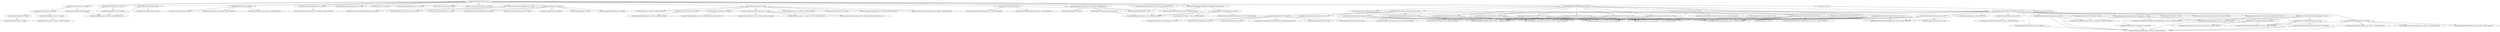digraph DraqueT__PolyGlot {
	"org.DarisaDesigns:PolyGlotLinA:jar:3.6.1" -> "org.openjfx:javafx-controls:jar:20.0.2:compile" ; 
	"org.DarisaDesigns:PolyGlotLinA:jar:3.6.1" -> "org.openjfx:javafx-media:jar:20.0.2:compile" ; 
	"org.DarisaDesigns:PolyGlotLinA:jar:3.6.1" -> "org.openjfx:javafx-swing:jar:20.0.2:compile" ; 
	"org.DarisaDesigns:PolyGlotLinA:jar:3.6.1" -> "org.openjfx:javafx-web:jar:20.0.2:compile" ; 
	"org.DarisaDesigns:PolyGlotLinA:jar:3.6.1" -> "org.apache.commons:commons-text:jar:1.12.0:compile" ; 
	"org.DarisaDesigns:PolyGlotLinA:jar:3.6.1" -> "net.java.dev.swing-layout:swing-layout:jar:1.0.2:compile" ; 
	"org.DarisaDesigns:PolyGlotLinA:jar:3.6.1" -> "org.jsoup:jsoup:jar:1.18.1:compile" ; 
	"org.DarisaDesigns:PolyGlotLinA:jar:3.6.1" -> "org.apache.commons:commons-csv:jar:1.10.0:compile" ; 
	"org.DarisaDesigns:PolyGlotLinA:jar:3.6.1" -> "commons-lang:commons-lang:jar:2.6:compile" ; 
	"org.DarisaDesigns:PolyGlotLinA:jar:3.6.1" -> "org.apache.commons:commons-lang3:jar:3.14.0:compile" ; 
	"org.DarisaDesigns:PolyGlotLinA:jar:3.6.1" -> "com.fasterxml.jackson.core:jackson-databind:jar:2.15.2:compile" ; 
	"org.DarisaDesigns:PolyGlotLinA:jar:3.6.1" -> "org.apache.poi:poi:jar:5.4.0:compile" ; 
	"org.DarisaDesigns:PolyGlotLinA:jar:3.6.1" -> "org.apache.poi:poi-ooxml:jar:5.4.0:compile" ; 
	"org.DarisaDesigns:PolyGlotLinA:jar:3.6.1" -> "org.junit.jupiter:junit-jupiter:jar:5.9.0:test" ; 
	"org.DarisaDesigns:PolyGlotLinA:jar:3.6.1" -> "org.junit.jupiter:junit-jupiter-api:jar:5.9.0:test (scope not updated to test)" ; 
	"org.DarisaDesigns:PolyGlotLinA:jar:3.6.1" -> "org.junit.jupiter:junit-jupiter-params:jar:5.9.0:test (scope not updated to test)" ; 
	"org.DarisaDesigns:PolyGlotLinA:jar:3.6.1" -> "org.junit.jupiter:junit-jupiter-engine:jar:5.9.0:test (scope not updated to test)" ; 
	"org.DarisaDesigns:PolyGlotLinA:jar:3.6.1" -> "org.seleniumhq.selenium:selenium-java:jar:4.14.0:test" ; 
	"org.DarisaDesigns:PolyGlotLinA:jar:3.6.1" -> "junit:junit:jar:4.13.2:test" ; 
	"org.openjfx:javafx-controls:jar:20.0.2:compile" -> "org.openjfx:javafx-controls:jar:win:20.0.2:compile" ; 
	"org.openjfx:javafx-controls:jar:20.0.2:compile" -> "org.openjfx:javafx-graphics:jar:20.0.2:compile" ; 
	"org.openjfx:javafx-controls:jar:win:20.0.2:compile" -> "(org.openjfx:javafx-graphics:jar:20.0.2:compile - omitted for duplicate)" ; 
	"org.openjfx:javafx-graphics:jar:20.0.2:compile" -> "org.openjfx:javafx-graphics:jar:win:20.0.2:compile" ; 
	"org.openjfx:javafx-graphics:jar:20.0.2:compile" -> "org.openjfx:javafx-base:jar:20.0.2:compile" ; 
	"org.openjfx:javafx-graphics:jar:win:20.0.2:compile" -> "(org.openjfx:javafx-base:jar:20.0.2:compile - omitted for duplicate)" ; 
	"org.openjfx:javafx-base:jar:20.0.2:compile" -> "org.openjfx:javafx-base:jar:win:20.0.2:compile" ; 
	"org.openjfx:javafx-media:jar:20.0.2:compile" -> "org.openjfx:javafx-media:jar:win:20.0.2:compile" ; 
	"org.openjfx:javafx-media:jar:20.0.2:compile" -> "(org.openjfx:javafx-graphics:jar:20.0.2:compile - omitted for duplicate)" ; 
	"org.openjfx:javafx-media:jar:win:20.0.2:compile" -> "(org.openjfx:javafx-graphics:jar:20.0.2:compile - omitted for duplicate)" ; 
	"org.openjfx:javafx-swing:jar:20.0.2:compile" -> "org.openjfx:javafx-swing:jar:win:20.0.2:compile" ; 
	"org.openjfx:javafx-swing:jar:20.0.2:compile" -> "(org.openjfx:javafx-graphics:jar:20.0.2:compile - omitted for duplicate)" ; 
	"org.openjfx:javafx-web:jar:20.0.2:compile" -> "org.openjfx:javafx-web:jar:win:20.0.2:compile" ; 
	"org.openjfx:javafx-web:jar:20.0.2:compile" -> "(org.openjfx:javafx-controls:jar:20.0.2:compile - omitted for duplicate)" ; 
	"org.openjfx:javafx-web:jar:20.0.2:compile" -> "(org.openjfx:javafx-media:jar:20.0.2:compile - omitted for duplicate)" ; 
	"org.apache.commons:commons-text:jar:1.12.0:compile" -> "(org.apache.commons:commons-lang3:jar:3.14.0:compile - omitted for duplicate)" ; 
	"com.fasterxml.jackson.core:jackson-databind:jar:2.15.2:compile" -> "com.fasterxml.jackson.core:jackson-annotations:jar:2.15.2:compile" ; 
	"com.fasterxml.jackson.core:jackson-databind:jar:2.15.2:compile" -> "com.fasterxml.jackson.core:jackson-core:jar:2.15.2:compile" ; 
	"org.apache.poi:poi:jar:5.4.0:compile" -> "commons-codec:commons-codec:jar:1.17.1:compile" ; 
	"org.apache.poi:poi:jar:5.4.0:compile" -> "org.apache.commons:commons-collections4:jar:4.4:compile" ; 
	"org.apache.poi:poi:jar:5.4.0:compile" -> "org.apache.commons:commons-math3:jar:3.6.1:compile" ; 
	"org.apache.poi:poi:jar:5.4.0:compile" -> "commons-io:commons-io:jar:2.18.0:compile" ; 
	"org.apache.poi:poi:jar:5.4.0:compile" -> "com.zaxxer:SparseBitSet:jar:1.3:compile" ; 
	"org.apache.poi:poi:jar:5.4.0:compile" -> "org.apache.logging.log4j:log4j-api:jar:2.24.3:compile" ; 
	"org.apache.poi:poi-ooxml:jar:5.4.0:compile" -> "(org.apache.poi:poi:jar:5.4.0:compile - omitted for duplicate)" ; 
	"org.apache.poi:poi-ooxml:jar:5.4.0:compile" -> "org.apache.poi:poi-ooxml-lite:jar:5.4.0:compile" ; 
	"org.apache.poi:poi-ooxml:jar:5.4.0:compile" -> "org.apache.xmlbeans:xmlbeans:jar:5.3.0:compile" ; 
	"org.apache.poi:poi-ooxml:jar:5.4.0:compile" -> "org.apache.commons:commons-compress:jar:1.27.1:compile" ; 
	"org.apache.poi:poi-ooxml:jar:5.4.0:compile" -> "(commons-io:commons-io:jar:2.18.0:compile - omitted for duplicate)" ; 
	"org.apache.poi:poi-ooxml:jar:5.4.0:compile" -> "com.github.virtuald:curvesapi:jar:1.08:compile" ; 
	"org.apache.poi:poi-ooxml:jar:5.4.0:compile" -> "(org.apache.logging.log4j:log4j-api:jar:2.24.3:compile - omitted for duplicate)" ; 
	"org.apache.poi:poi-ooxml:jar:5.4.0:compile" -> "(org.apache.commons:commons-collections4:jar:4.4:compile - omitted for duplicate)" ; 
	"org.apache.poi:poi-ooxml-lite:jar:5.4.0:compile" -> "(org.apache.xmlbeans:xmlbeans:jar:5.3.0:compile - omitted for duplicate)" ; 
	"org.apache.xmlbeans:xmlbeans:jar:5.3.0:compile" -> "(org.apache.logging.log4j:log4j-api:jar:2.24.2:compile - omitted for conflict with 2.24.3)" ; 
	"org.apache.commons:commons-compress:jar:1.27.1:compile" -> "(commons-codec:commons-codec:jar:1.17.1:compile - omitted for duplicate)" ; 
	"org.apache.commons:commons-compress:jar:1.27.1:compile" -> "(commons-io:commons-io:jar:2.16.1:compile - omitted for conflict with 2.18.0)" ; 
	"org.apache.commons:commons-compress:jar:1.27.1:compile" -> "(org.apache.commons:commons-lang3:jar:3.16.0:compile - omitted for conflict with 3.14.0)" ; 
	"org.junit.jupiter:junit-jupiter:jar:5.9.0:test" -> "(org.junit.jupiter:junit-jupiter-api:jar:5.9.0:test - omitted for duplicate)" ; 
	"org.junit.jupiter:junit-jupiter:jar:5.9.0:test" -> "(org.junit.jupiter:junit-jupiter-params:jar:5.9.0:test - omitted for duplicate)" ; 
	"org.junit.jupiter:junit-jupiter:jar:5.9.0:test" -> "(org.junit.jupiter:junit-jupiter-engine:jar:5.9.0:test - omitted for duplicate)" ; 
	"org.junit.jupiter:junit-jupiter-api:jar:5.9.0:test (scope not updated to test)" -> "org.opentest4j:opentest4j:jar:1.2.0:test" ; 
	"org.junit.jupiter:junit-jupiter-api:jar:5.9.0:test (scope not updated to test)" -> "org.junit.platform:junit-platform-commons:jar:1.9.0:test" ; 
	"org.junit.jupiter:junit-jupiter-api:jar:5.9.0:test (scope not updated to test)" -> "org.apiguardian:apiguardian-api:jar:1.1.2:test" ; 
	"org.junit.platform:junit-platform-commons:jar:1.9.0:test" -> "(org.apiguardian:apiguardian-api:jar:1.1.2:test - omitted for duplicate)" ; 
	"org.junit.jupiter:junit-jupiter-params:jar:5.9.0:test (scope not updated to test)" -> "(org.junit.jupiter:junit-jupiter-api:jar:5.9.0:test - omitted for duplicate)" ; 
	"org.junit.jupiter:junit-jupiter-params:jar:5.9.0:test (scope not updated to test)" -> "(org.apiguardian:apiguardian-api:jar:1.1.2:test - omitted for duplicate)" ; 
	"org.junit.jupiter:junit-jupiter-engine:jar:5.9.0:test (scope not updated to test)" -> "org.junit.platform:junit-platform-engine:jar:1.9.0:test" ; 
	"org.junit.jupiter:junit-jupiter-engine:jar:5.9.0:test (scope not updated to test)" -> "(org.junit.jupiter:junit-jupiter-api:jar:5.9.0:test - omitted for duplicate)" ; 
	"org.junit.jupiter:junit-jupiter-engine:jar:5.9.0:test (scope not updated to test)" -> "(org.apiguardian:apiguardian-api:jar:1.1.2:test - omitted for duplicate)" ; 
	"org.junit.platform:junit-platform-engine:jar:1.9.0:test" -> "(org.opentest4j:opentest4j:jar:1.2.0:test - omitted for duplicate)" ; 
	"org.junit.platform:junit-platform-engine:jar:1.9.0:test" -> "(org.junit.platform:junit-platform-commons:jar:1.9.0:test - omitted for duplicate)" ; 
	"org.junit.platform:junit-platform-engine:jar:1.9.0:test" -> "(org.apiguardian:apiguardian-api:jar:1.1.2:test - omitted for duplicate)" ; 
	"org.seleniumhq.selenium:selenium-java:jar:4.14.0:test" -> "org.seleniumhq.selenium:selenium-api:jar:4.14.0:test" ; 
	"org.seleniumhq.selenium:selenium-java:jar:4.14.0:test" -> "org.seleniumhq.selenium:selenium-chrome-driver:jar:4.14.0:test" ; 
	"org.seleniumhq.selenium:selenium-java:jar:4.14.0:test" -> "org.seleniumhq.selenium:selenium-devtools-v116:jar:4.14.0:test" ; 
	"org.seleniumhq.selenium:selenium-java:jar:4.14.0:test" -> "org.seleniumhq.selenium:selenium-devtools-v117:jar:4.14.0:test" ; 
	"org.seleniumhq.selenium:selenium-java:jar:4.14.0:test" -> "org.seleniumhq.selenium:selenium-devtools-v118:jar:4.14.0:test" ; 
	"org.seleniumhq.selenium:selenium-java:jar:4.14.0:test" -> "org.seleniumhq.selenium:selenium-devtools-v85:jar:4.14.0:test" ; 
	"org.seleniumhq.selenium:selenium-java:jar:4.14.0:test" -> "org.seleniumhq.selenium:selenium-edge-driver:jar:4.14.0:test" ; 
	"org.seleniumhq.selenium:selenium-java:jar:4.14.0:test" -> "org.seleniumhq.selenium:selenium-firefox-driver:jar:4.14.0:test" ; 
	"org.seleniumhq.selenium:selenium-java:jar:4.14.0:test" -> "org.seleniumhq.selenium:selenium-ie-driver:jar:4.14.0:test" ; 
	"org.seleniumhq.selenium:selenium-java:jar:4.14.0:test" -> "org.seleniumhq.selenium:selenium-remote-driver:jar:4.14.0:test" ; 
	"org.seleniumhq.selenium:selenium-java:jar:4.14.0:test" -> "org.seleniumhq.selenium:selenium-safari-driver:jar:4.14.0:test" ; 
	"org.seleniumhq.selenium:selenium-java:jar:4.14.0:test" -> "org.seleniumhq.selenium:selenium-support:jar:4.14.0:test" ; 
	"org.seleniumhq.selenium:selenium-chrome-driver:jar:4.14.0:test" -> "com.google.auto.service:auto-service-annotations:jar:1.1.1:test" ; 
	"org.seleniumhq.selenium:selenium-chrome-driver:jar:4.14.0:test" -> "com.google.guava:guava:jar:32.1.2-jre:test" ; 
	"org.seleniumhq.selenium:selenium-chrome-driver:jar:4.14.0:test" -> "(org.seleniumhq.selenium:selenium-api:jar:4.14.0:test - omitted for duplicate)" ; 
	"org.seleniumhq.selenium:selenium-chrome-driver:jar:4.14.0:test" -> "org.seleniumhq.selenium:selenium-chromium-driver:jar:4.14.0:test" ; 
	"org.seleniumhq.selenium:selenium-chrome-driver:jar:4.14.0:test" -> "org.seleniumhq.selenium:selenium-json:jar:4.14.0:test" ; 
	"org.seleniumhq.selenium:selenium-chrome-driver:jar:4.14.0:test" -> "org.seleniumhq.selenium:selenium-manager:jar:4.14.0:test" ; 
	"org.seleniumhq.selenium:selenium-chrome-driver:jar:4.14.0:test" -> "(org.seleniumhq.selenium:selenium-remote-driver:jar:4.14.0:test - omitted for duplicate)" ; 
	"com.google.guava:guava:jar:32.1.2-jre:test" -> "com.google.guava:failureaccess:jar:1.0.1:test" ; 
	"com.google.guava:guava:jar:32.1.2-jre:test" -> "com.google.guava:listenablefuture:jar:9999.0-empty-to-avoid-conflict-with-guava:test" ; 
	"com.google.guava:guava:jar:32.1.2-jre:test" -> "com.google.code.findbugs:jsr305:jar:3.0.2:test" ; 
	"com.google.guava:guava:jar:32.1.2-jre:test" -> "org.checkerframework:checker-qual:jar:3.33.0:test" ; 
	"com.google.guava:guava:jar:32.1.2-jre:test" -> "com.google.errorprone:error_prone_annotations:jar:2.18.0:test" ; 
	"com.google.guava:guava:jar:32.1.2-jre:test" -> "com.google.j2objc:j2objc-annotations:jar:2.8:test" ; 
	"org.seleniumhq.selenium:selenium-chromium-driver:jar:4.14.0:test" -> "(com.google.auto.service:auto-service-annotations:jar:1.1.1:test - omitted for duplicate)" ; 
	"org.seleniumhq.selenium:selenium-chromium-driver:jar:4.14.0:test" -> "(com.google.guava:guava:jar:32.1.2-jre:test - omitted for duplicate)" ; 
	"org.seleniumhq.selenium:selenium-chromium-driver:jar:4.14.0:test" -> "(org.seleniumhq.selenium:selenium-json:jar:4.14.0:test - omitted for duplicate)" ; 
	"org.seleniumhq.selenium:selenium-chromium-driver:jar:4.14.0:test" -> "(org.seleniumhq.selenium:selenium-remote-driver:jar:4.14.0:test - omitted for duplicate)" ; 
	"org.seleniumhq.selenium:selenium-json:jar:4.14.0:test" -> "(org.seleniumhq.selenium:selenium-api:jar:4.14.0:test - omitted for duplicate)" ; 
	"org.seleniumhq.selenium:selenium-manager:jar:4.14.0:test" -> "(com.google.guava:guava:jar:32.1.2-jre:test - omitted for duplicate)" ; 
	"org.seleniumhq.selenium:selenium-manager:jar:4.14.0:test" -> "(org.seleniumhq.selenium:selenium-api:jar:4.14.0:test - omitted for duplicate)" ; 
	"org.seleniumhq.selenium:selenium-manager:jar:4.14.0:test" -> "(org.seleniumhq.selenium:selenium-json:jar:4.14.0:test - omitted for duplicate)" ; 
	"org.seleniumhq.selenium:selenium-manager:jar:4.14.0:test" -> "(org.seleniumhq.selenium:selenium-os:jar:4.14.0:test - omitted for duplicate)" ; 
	"org.seleniumhq.selenium:selenium-devtools-v116:jar:4.14.0:test" -> "(com.google.auto.service:auto-service-annotations:jar:1.1.1:test - omitted for duplicate)" ; 
	"org.seleniumhq.selenium:selenium-devtools-v116:jar:4.14.0:test" -> "(com.google.guava:guava:jar:32.1.2-jre:test - omitted for duplicate)" ; 
	"org.seleniumhq.selenium:selenium-devtools-v116:jar:4.14.0:test" -> "(org.seleniumhq.selenium:selenium-api:jar:4.14.0:test - omitted for duplicate)" ; 
	"org.seleniumhq.selenium:selenium-devtools-v116:jar:4.14.0:test" -> "(org.seleniumhq.selenium:selenium-json:jar:4.14.0:test - omitted for duplicate)" ; 
	"org.seleniumhq.selenium:selenium-devtools-v116:jar:4.14.0:test" -> "(org.seleniumhq.selenium:selenium-remote-driver:jar:4.14.0:test - omitted for duplicate)" ; 
	"org.seleniumhq.selenium:selenium-devtools-v117:jar:4.14.0:test" -> "(com.google.auto.service:auto-service-annotations:jar:1.1.1:test - omitted for duplicate)" ; 
	"org.seleniumhq.selenium:selenium-devtools-v117:jar:4.14.0:test" -> "(com.google.guava:guava:jar:32.1.2-jre:test - omitted for duplicate)" ; 
	"org.seleniumhq.selenium:selenium-devtools-v117:jar:4.14.0:test" -> "(org.seleniumhq.selenium:selenium-api:jar:4.14.0:test - omitted for duplicate)" ; 
	"org.seleniumhq.selenium:selenium-devtools-v117:jar:4.14.0:test" -> "(org.seleniumhq.selenium:selenium-json:jar:4.14.0:test - omitted for duplicate)" ; 
	"org.seleniumhq.selenium:selenium-devtools-v117:jar:4.14.0:test" -> "(org.seleniumhq.selenium:selenium-remote-driver:jar:4.14.0:test - omitted for duplicate)" ; 
	"org.seleniumhq.selenium:selenium-devtools-v118:jar:4.14.0:test" -> "(com.google.auto.service:auto-service-annotations:jar:1.1.1:test - omitted for duplicate)" ; 
	"org.seleniumhq.selenium:selenium-devtools-v118:jar:4.14.0:test" -> "(com.google.guava:guava:jar:32.1.2-jre:test - omitted for duplicate)" ; 
	"org.seleniumhq.selenium:selenium-devtools-v118:jar:4.14.0:test" -> "(org.seleniumhq.selenium:selenium-api:jar:4.14.0:test - omitted for duplicate)" ; 
	"org.seleniumhq.selenium:selenium-devtools-v118:jar:4.14.0:test" -> "(org.seleniumhq.selenium:selenium-json:jar:4.14.0:test - omitted for duplicate)" ; 
	"org.seleniumhq.selenium:selenium-devtools-v118:jar:4.14.0:test" -> "(org.seleniumhq.selenium:selenium-remote-driver:jar:4.14.0:test - omitted for duplicate)" ; 
	"org.seleniumhq.selenium:selenium-devtools-v85:jar:4.14.0:test" -> "(com.google.auto.service:auto-service-annotations:jar:1.1.1:test - omitted for duplicate)" ; 
	"org.seleniumhq.selenium:selenium-devtools-v85:jar:4.14.0:test" -> "(com.google.guava:guava:jar:32.1.2-jre:test - omitted for duplicate)" ; 
	"org.seleniumhq.selenium:selenium-devtools-v85:jar:4.14.0:test" -> "(org.seleniumhq.selenium:selenium-api:jar:4.14.0:test - omitted for duplicate)" ; 
	"org.seleniumhq.selenium:selenium-devtools-v85:jar:4.14.0:test" -> "(org.seleniumhq.selenium:selenium-json:jar:4.14.0:test - omitted for duplicate)" ; 
	"org.seleniumhq.selenium:selenium-devtools-v85:jar:4.14.0:test" -> "(org.seleniumhq.selenium:selenium-remote-driver:jar:4.14.0:test - omitted for duplicate)" ; 
	"org.seleniumhq.selenium:selenium-edge-driver:jar:4.14.0:test" -> "(com.google.auto.service:auto-service-annotations:jar:1.1.1:test - omitted for duplicate)" ; 
	"org.seleniumhq.selenium:selenium-edge-driver:jar:4.14.0:test" -> "(com.google.guava:guava:jar:32.1.2-jre:test - omitted for duplicate)" ; 
	"org.seleniumhq.selenium:selenium-edge-driver:jar:4.14.0:test" -> "(org.seleniumhq.selenium:selenium-api:jar:4.14.0:test - omitted for duplicate)" ; 
	"org.seleniumhq.selenium:selenium-edge-driver:jar:4.14.0:test" -> "(org.seleniumhq.selenium:selenium-chromium-driver:jar:4.14.0:test - omitted for duplicate)" ; 
	"org.seleniumhq.selenium:selenium-edge-driver:jar:4.14.0:test" -> "(org.seleniumhq.selenium:selenium-manager:jar:4.14.0:test - omitted for duplicate)" ; 
	"org.seleniumhq.selenium:selenium-edge-driver:jar:4.14.0:test" -> "(org.seleniumhq.selenium:selenium-remote-driver:jar:4.14.0:test - omitted for duplicate)" ; 
	"org.seleniumhq.selenium:selenium-firefox-driver:jar:4.14.0:test" -> "(com.google.auto.service:auto-service-annotations:jar:1.1.1:test - omitted for duplicate)" ; 
	"org.seleniumhq.selenium:selenium-firefox-driver:jar:4.14.0:test" -> "(com.google.guava:guava:jar:32.1.2-jre:test - omitted for duplicate)" ; 
	"org.seleniumhq.selenium:selenium-firefox-driver:jar:4.14.0:test" -> "(org.seleniumhq.selenium:selenium-api:jar:4.14.0:test - omitted for duplicate)" ; 
	"org.seleniumhq.selenium:selenium-firefox-driver:jar:4.14.0:test" -> "(org.seleniumhq.selenium:selenium-devtools-v85:jar:4.14.0:test - omitted for duplicate)" ; 
	"org.seleniumhq.selenium:selenium-firefox-driver:jar:4.14.0:test" -> "org.seleniumhq.selenium:selenium-http:jar:4.14.0:test" ; 
	"org.seleniumhq.selenium:selenium-firefox-driver:jar:4.14.0:test" -> "(org.seleniumhq.selenium:selenium-json:jar:4.14.0:test - omitted for duplicate)" ; 
	"org.seleniumhq.selenium:selenium-firefox-driver:jar:4.14.0:test" -> "(org.seleniumhq.selenium:selenium-manager:jar:4.14.0:test - omitted for duplicate)" ; 
	"org.seleniumhq.selenium:selenium-firefox-driver:jar:4.14.0:test" -> "(org.seleniumhq.selenium:selenium-remote-driver:jar:4.14.0:test - omitted for duplicate)" ; 
	"org.seleniumhq.selenium:selenium-http:jar:4.14.0:test" -> "(com.google.guava:guava:jar:32.1.2-jre:test - omitted for duplicate)" ; 
	"org.seleniumhq.selenium:selenium-http:jar:4.14.0:test" -> "dev.failsafe:failsafe:jar:3.3.2:test" ; 
	"org.seleniumhq.selenium:selenium-http:jar:4.14.0:test" -> "(org.seleniumhq.selenium:selenium-api:jar:4.14.0:test - omitted for duplicate)" ; 
	"org.seleniumhq.selenium:selenium-http:jar:4.14.0:test" -> "(org.seleniumhq.selenium:selenium-json:jar:4.14.0:test - omitted for duplicate)" ; 
	"org.seleniumhq.selenium:selenium-ie-driver:jar:4.14.0:test" -> "(com.google.auto.service:auto-service-annotations:jar:1.1.1:test - omitted for duplicate)" ; 
	"org.seleniumhq.selenium:selenium-ie-driver:jar:4.14.0:test" -> "(org.seleniumhq.selenium:selenium-api:jar:4.14.0:test - omitted for duplicate)" ; 
	"org.seleniumhq.selenium:selenium-ie-driver:jar:4.14.0:test" -> "(org.seleniumhq.selenium:selenium-manager:jar:4.14.0:test - omitted for duplicate)" ; 
	"org.seleniumhq.selenium:selenium-ie-driver:jar:4.14.0:test" -> "(org.seleniumhq.selenium:selenium-remote-driver:jar:4.14.0:test - omitted for duplicate)" ; 
	"org.seleniumhq.selenium:selenium-remote-driver:jar:4.14.0:test" -> "(com.google.auto.service:auto-service-annotations:jar:1.1.1:test - omitted for duplicate)" ; 
	"org.seleniumhq.selenium:selenium-remote-driver:jar:4.14.0:test" -> "(com.google.guava:guava:jar:32.1.2-jre:test - omitted for duplicate)" ; 
	"org.seleniumhq.selenium:selenium-remote-driver:jar:4.14.0:test" -> "io.opentelemetry:opentelemetry-api:jar:1.28.0:test" ; 
	"org.seleniumhq.selenium:selenium-remote-driver:jar:4.14.0:test" -> "io.opentelemetry:opentelemetry-context:jar:1.28.0:test" ; 
	"org.seleniumhq.selenium:selenium-remote-driver:jar:4.14.0:test" -> "io.opentelemetry:opentelemetry-exporter-logging:jar:1.28.0:test" ; 
	"org.seleniumhq.selenium:selenium-remote-driver:jar:4.14.0:test" -> "io.opentelemetry:opentelemetry-sdk-common:jar:1.28.0:test" ; 
	"org.seleniumhq.selenium:selenium-remote-driver:jar:4.14.0:test" -> "io.opentelemetry:opentelemetry-sdk-extension-autoconfigure-spi:jar:1.28.0:test" ; 
	"org.seleniumhq.selenium:selenium-remote-driver:jar:4.14.0:test" -> "io.opentelemetry:opentelemetry-sdk-extension-autoconfigure:jar:1.28.0:test" ; 
	"org.seleniumhq.selenium:selenium-remote-driver:jar:4.14.0:test" -> "io.opentelemetry:opentelemetry-sdk-trace:jar:1.28.0:test" ; 
	"org.seleniumhq.selenium:selenium-remote-driver:jar:4.14.0:test" -> "io.opentelemetry:opentelemetry-sdk:jar:1.28.0:test" ; 
	"org.seleniumhq.selenium:selenium-remote-driver:jar:4.14.0:test" -> "io.opentelemetry:opentelemetry-semconv:jar:1.28.0-alpha:test" ; 
	"org.seleniumhq.selenium:selenium-remote-driver:jar:4.14.0:test" -> "net.bytebuddy:byte-buddy:jar:1.14.5:test" ; 
	"org.seleniumhq.selenium:selenium-remote-driver:jar:4.14.0:test" -> "(org.seleniumhq.selenium:selenium-api:jar:4.14.0:test - omitted for duplicate)" ; 
	"org.seleniumhq.selenium:selenium-remote-driver:jar:4.14.0:test" -> "(org.seleniumhq.selenium:selenium-http:jar:4.14.0:test - omitted for duplicate)" ; 
	"org.seleniumhq.selenium:selenium-remote-driver:jar:4.14.0:test" -> "(org.seleniumhq.selenium:selenium-json:jar:4.14.0:test - omitted for duplicate)" ; 
	"org.seleniumhq.selenium:selenium-remote-driver:jar:4.14.0:test" -> "(org.seleniumhq.selenium:selenium-manager:jar:4.14.0:test - omitted for duplicate)" ; 
	"org.seleniumhq.selenium:selenium-remote-driver:jar:4.14.0:test" -> "org.seleniumhq.selenium:selenium-os:jar:4.14.0:test" ; 
	"io.opentelemetry:opentelemetry-api:jar:1.28.0:test" -> "(io.opentelemetry:opentelemetry-context:jar:1.28.0:test - omitted for duplicate)" ; 
	"io.opentelemetry:opentelemetry-exporter-logging:jar:1.28.0:test" -> "(io.opentelemetry:opentelemetry-sdk:jar:1.28.0:test - omitted for duplicate)" ; 
	"io.opentelemetry:opentelemetry-exporter-logging:jar:1.28.0:test" -> "io.opentelemetry:opentelemetry-sdk-metrics:jar:1.28.0:test" ; 
	"io.opentelemetry:opentelemetry-exporter-logging:jar:1.28.0:test" -> "io.opentelemetry:opentelemetry-sdk-logs:jar:1.28.0:test" ; 
	"io.opentelemetry:opentelemetry-exporter-logging:jar:1.28.0:test" -> "(io.opentelemetry:opentelemetry-sdk-extension-autoconfigure-spi:jar:1.28.0:test - omitted for duplicate)" ; 
	"io.opentelemetry:opentelemetry-sdk-metrics:jar:1.28.0:test" -> "(io.opentelemetry:opentelemetry-api:jar:1.28.0:test - omitted for duplicate)" ; 
	"io.opentelemetry:opentelemetry-sdk-metrics:jar:1.28.0:test" -> "(io.opentelemetry:opentelemetry-sdk-common:jar:1.28.0:test - omitted for duplicate)" ; 
	"io.opentelemetry:opentelemetry-sdk-metrics:jar:1.28.0:test" -> "io.opentelemetry:opentelemetry-extension-incubator:jar:1.28.0-alpha:test" ; 
	"io.opentelemetry:opentelemetry-extension-incubator:jar:1.28.0-alpha:test" -> "(io.opentelemetry:opentelemetry-api:jar:1.28.0:test - omitted for duplicate)" ; 
	"io.opentelemetry:opentelemetry-sdk-logs:jar:1.28.0:test" -> "(io.opentelemetry:opentelemetry-api:jar:1.28.0:test - omitted for duplicate)" ; 
	"io.opentelemetry:opentelemetry-sdk-logs:jar:1.28.0:test" -> "(io.opentelemetry:opentelemetry-sdk-common:jar:1.28.0:test - omitted for duplicate)" ; 
	"io.opentelemetry:opentelemetry-sdk-logs:jar:1.28.0:test" -> "(io.opentelemetry:opentelemetry-api-events:jar:1.28.0-alpha:test - omitted for duplicate)" ; 
	"io.opentelemetry:opentelemetry-sdk-common:jar:1.28.0:test" -> "(io.opentelemetry:opentelemetry-api:jar:1.28.0:test - omitted for duplicate)" ; 
	"io.opentelemetry:opentelemetry-sdk-common:jar:1.28.0:test" -> "(io.opentelemetry:opentelemetry-semconv:jar:1.28.0-alpha:test - omitted for duplicate)" ; 
	"io.opentelemetry:opentelemetry-sdk-extension-autoconfigure-spi:jar:1.28.0:test" -> "(io.opentelemetry:opentelemetry-sdk:jar:1.28.0:test - omitted for duplicate)" ; 
	"io.opentelemetry:opentelemetry-sdk-extension-autoconfigure:jar:1.28.0:test" -> "(io.opentelemetry:opentelemetry-sdk:jar:1.28.0:test - omitted for duplicate)" ; 
	"io.opentelemetry:opentelemetry-sdk-extension-autoconfigure:jar:1.28.0:test" -> "(io.opentelemetry:opentelemetry-sdk-extension-autoconfigure-spi:jar:1.28.0:test - omitted for duplicate)" ; 
	"io.opentelemetry:opentelemetry-sdk-extension-autoconfigure:jar:1.28.0:test" -> "io.opentelemetry:opentelemetry-api-events:jar:1.28.0-alpha:test" ; 
	"io.opentelemetry:opentelemetry-sdk-extension-autoconfigure:jar:1.28.0:test" -> "(io.opentelemetry:opentelemetry-semconv:jar:1.28.0-alpha:test - omitted for duplicate)" ; 
	"io.opentelemetry:opentelemetry-api-events:jar:1.28.0-alpha:test" -> "(io.opentelemetry:opentelemetry-api:jar:1.28.0:test - omitted for duplicate)" ; 
	"io.opentelemetry:opentelemetry-sdk-trace:jar:1.28.0:test" -> "(io.opentelemetry:opentelemetry-api:jar:1.28.0:test - omitted for duplicate)" ; 
	"io.opentelemetry:opentelemetry-sdk-trace:jar:1.28.0:test" -> "(io.opentelemetry:opentelemetry-sdk-common:jar:1.28.0:test - omitted for duplicate)" ; 
	"io.opentelemetry:opentelemetry-sdk-trace:jar:1.28.0:test" -> "(io.opentelemetry:opentelemetry-semconv:jar:1.28.0-alpha:test - omitted for duplicate)" ; 
	"io.opentelemetry:opentelemetry-sdk:jar:1.28.0:test" -> "(io.opentelemetry:opentelemetry-api:jar:1.28.0:test - omitted for duplicate)" ; 
	"io.opentelemetry:opentelemetry-sdk:jar:1.28.0:test" -> "(io.opentelemetry:opentelemetry-sdk-common:jar:1.28.0:test - omitted for duplicate)" ; 
	"io.opentelemetry:opentelemetry-sdk:jar:1.28.0:test" -> "(io.opentelemetry:opentelemetry-sdk-trace:jar:1.28.0:test - omitted for duplicate)" ; 
	"io.opentelemetry:opentelemetry-sdk:jar:1.28.0:test" -> "(io.opentelemetry:opentelemetry-sdk-metrics:jar:1.28.0:test - omitted for duplicate)" ; 
	"io.opentelemetry:opentelemetry-sdk:jar:1.28.0:test" -> "(io.opentelemetry:opentelemetry-sdk-logs:jar:1.28.0:test - omitted for duplicate)" ; 
	"io.opentelemetry:opentelemetry-semconv:jar:1.28.0-alpha:test" -> "(io.opentelemetry:opentelemetry-api:jar:1.28.0:test - omitted for duplicate)" ; 
	"org.seleniumhq.selenium:selenium-os:jar:4.14.0:test" -> "(com.google.guava:guava:jar:32.1.2-jre:test - omitted for duplicate)" ; 
	"org.seleniumhq.selenium:selenium-os:jar:4.14.0:test" -> "org.apache.commons:commons-exec:jar:1.3:test" ; 
	"org.seleniumhq.selenium:selenium-os:jar:4.14.0:test" -> "(org.seleniumhq.selenium:selenium-api:jar:4.14.0:test - omitted for duplicate)" ; 
	"org.seleniumhq.selenium:selenium-safari-driver:jar:4.14.0:test" -> "(com.google.auto.service:auto-service-annotations:jar:1.1.1:test - omitted for duplicate)" ; 
	"org.seleniumhq.selenium:selenium-safari-driver:jar:4.14.0:test" -> "(com.google.guava:guava:jar:32.1.2-jre:test - omitted for duplicate)" ; 
	"org.seleniumhq.selenium:selenium-safari-driver:jar:4.14.0:test" -> "(org.seleniumhq.selenium:selenium-api:jar:4.14.0:test - omitted for duplicate)" ; 
	"org.seleniumhq.selenium:selenium-safari-driver:jar:4.14.0:test" -> "(org.seleniumhq.selenium:selenium-remote-driver:jar:4.14.0:test - omitted for duplicate)" ; 
	"org.seleniumhq.selenium:selenium-support:jar:4.14.0:test" -> "(com.google.auto.service:auto-service-annotations:jar:1.1.1:test - omitted for duplicate)" ; 
	"org.seleniumhq.selenium:selenium-support:jar:4.14.0:test" -> "(com.google.guava:guava:jar:32.1.2-jre:test - omitted for duplicate)" ; 
	"org.seleniumhq.selenium:selenium-support:jar:4.14.0:test" -> "(net.bytebuddy:byte-buddy:jar:1.14.5:test - omitted for duplicate)" ; 
	"org.seleniumhq.selenium:selenium-support:jar:4.14.0:test" -> "(org.seleniumhq.selenium:selenium-api:jar:4.14.0:test - omitted for duplicate)" ; 
	"org.seleniumhq.selenium:selenium-support:jar:4.14.0:test" -> "(org.seleniumhq.selenium:selenium-json:jar:4.14.0:test - omitted for duplicate)" ; 
	"org.seleniumhq.selenium:selenium-support:jar:4.14.0:test" -> "(org.seleniumhq.selenium:selenium-remote-driver:jar:4.14.0:test - omitted for duplicate)" ; 
	"junit:junit:jar:4.13.2:test" -> "org.hamcrest:hamcrest-core:jar:1.3:test" ; 
}
